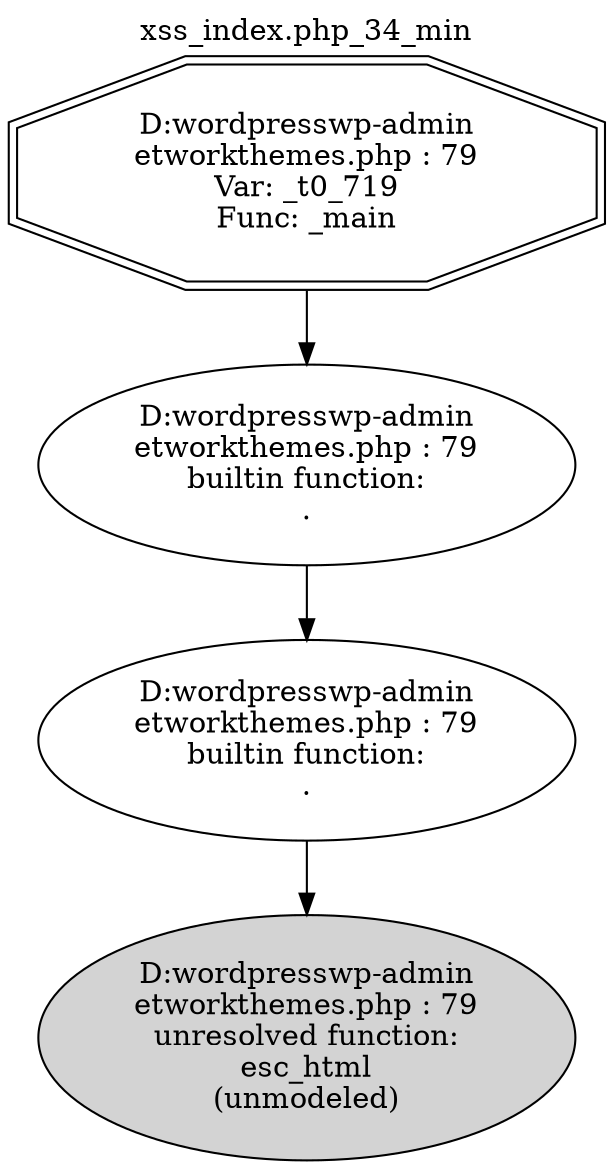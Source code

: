 digraph cfg {
  label="xss_index.php_34_min";
  labelloc=t;
  n1 [shape=doubleoctagon, label="D:\wordpress\wp-admin\network\themes.php : 79\nVar: _t0_719\nFunc: _main\n"];
  n2 [shape=ellipse, label="D:\wordpress\wp-admin\network\themes.php : 79\nbuiltin function:\n.\n"];
  n3 [shape=ellipse, label="D:\wordpress\wp-admin\network\themes.php : 79\nbuiltin function:\n.\n"];
  n4 [shape=ellipse, label="D:\wordpress\wp-admin\network\themes.php : 79\nunresolved function:\nesc_html\n(unmodeled)\n",style=filled];
  n1 -> n2;
  n2 -> n3;
  n3 -> n4;
}
